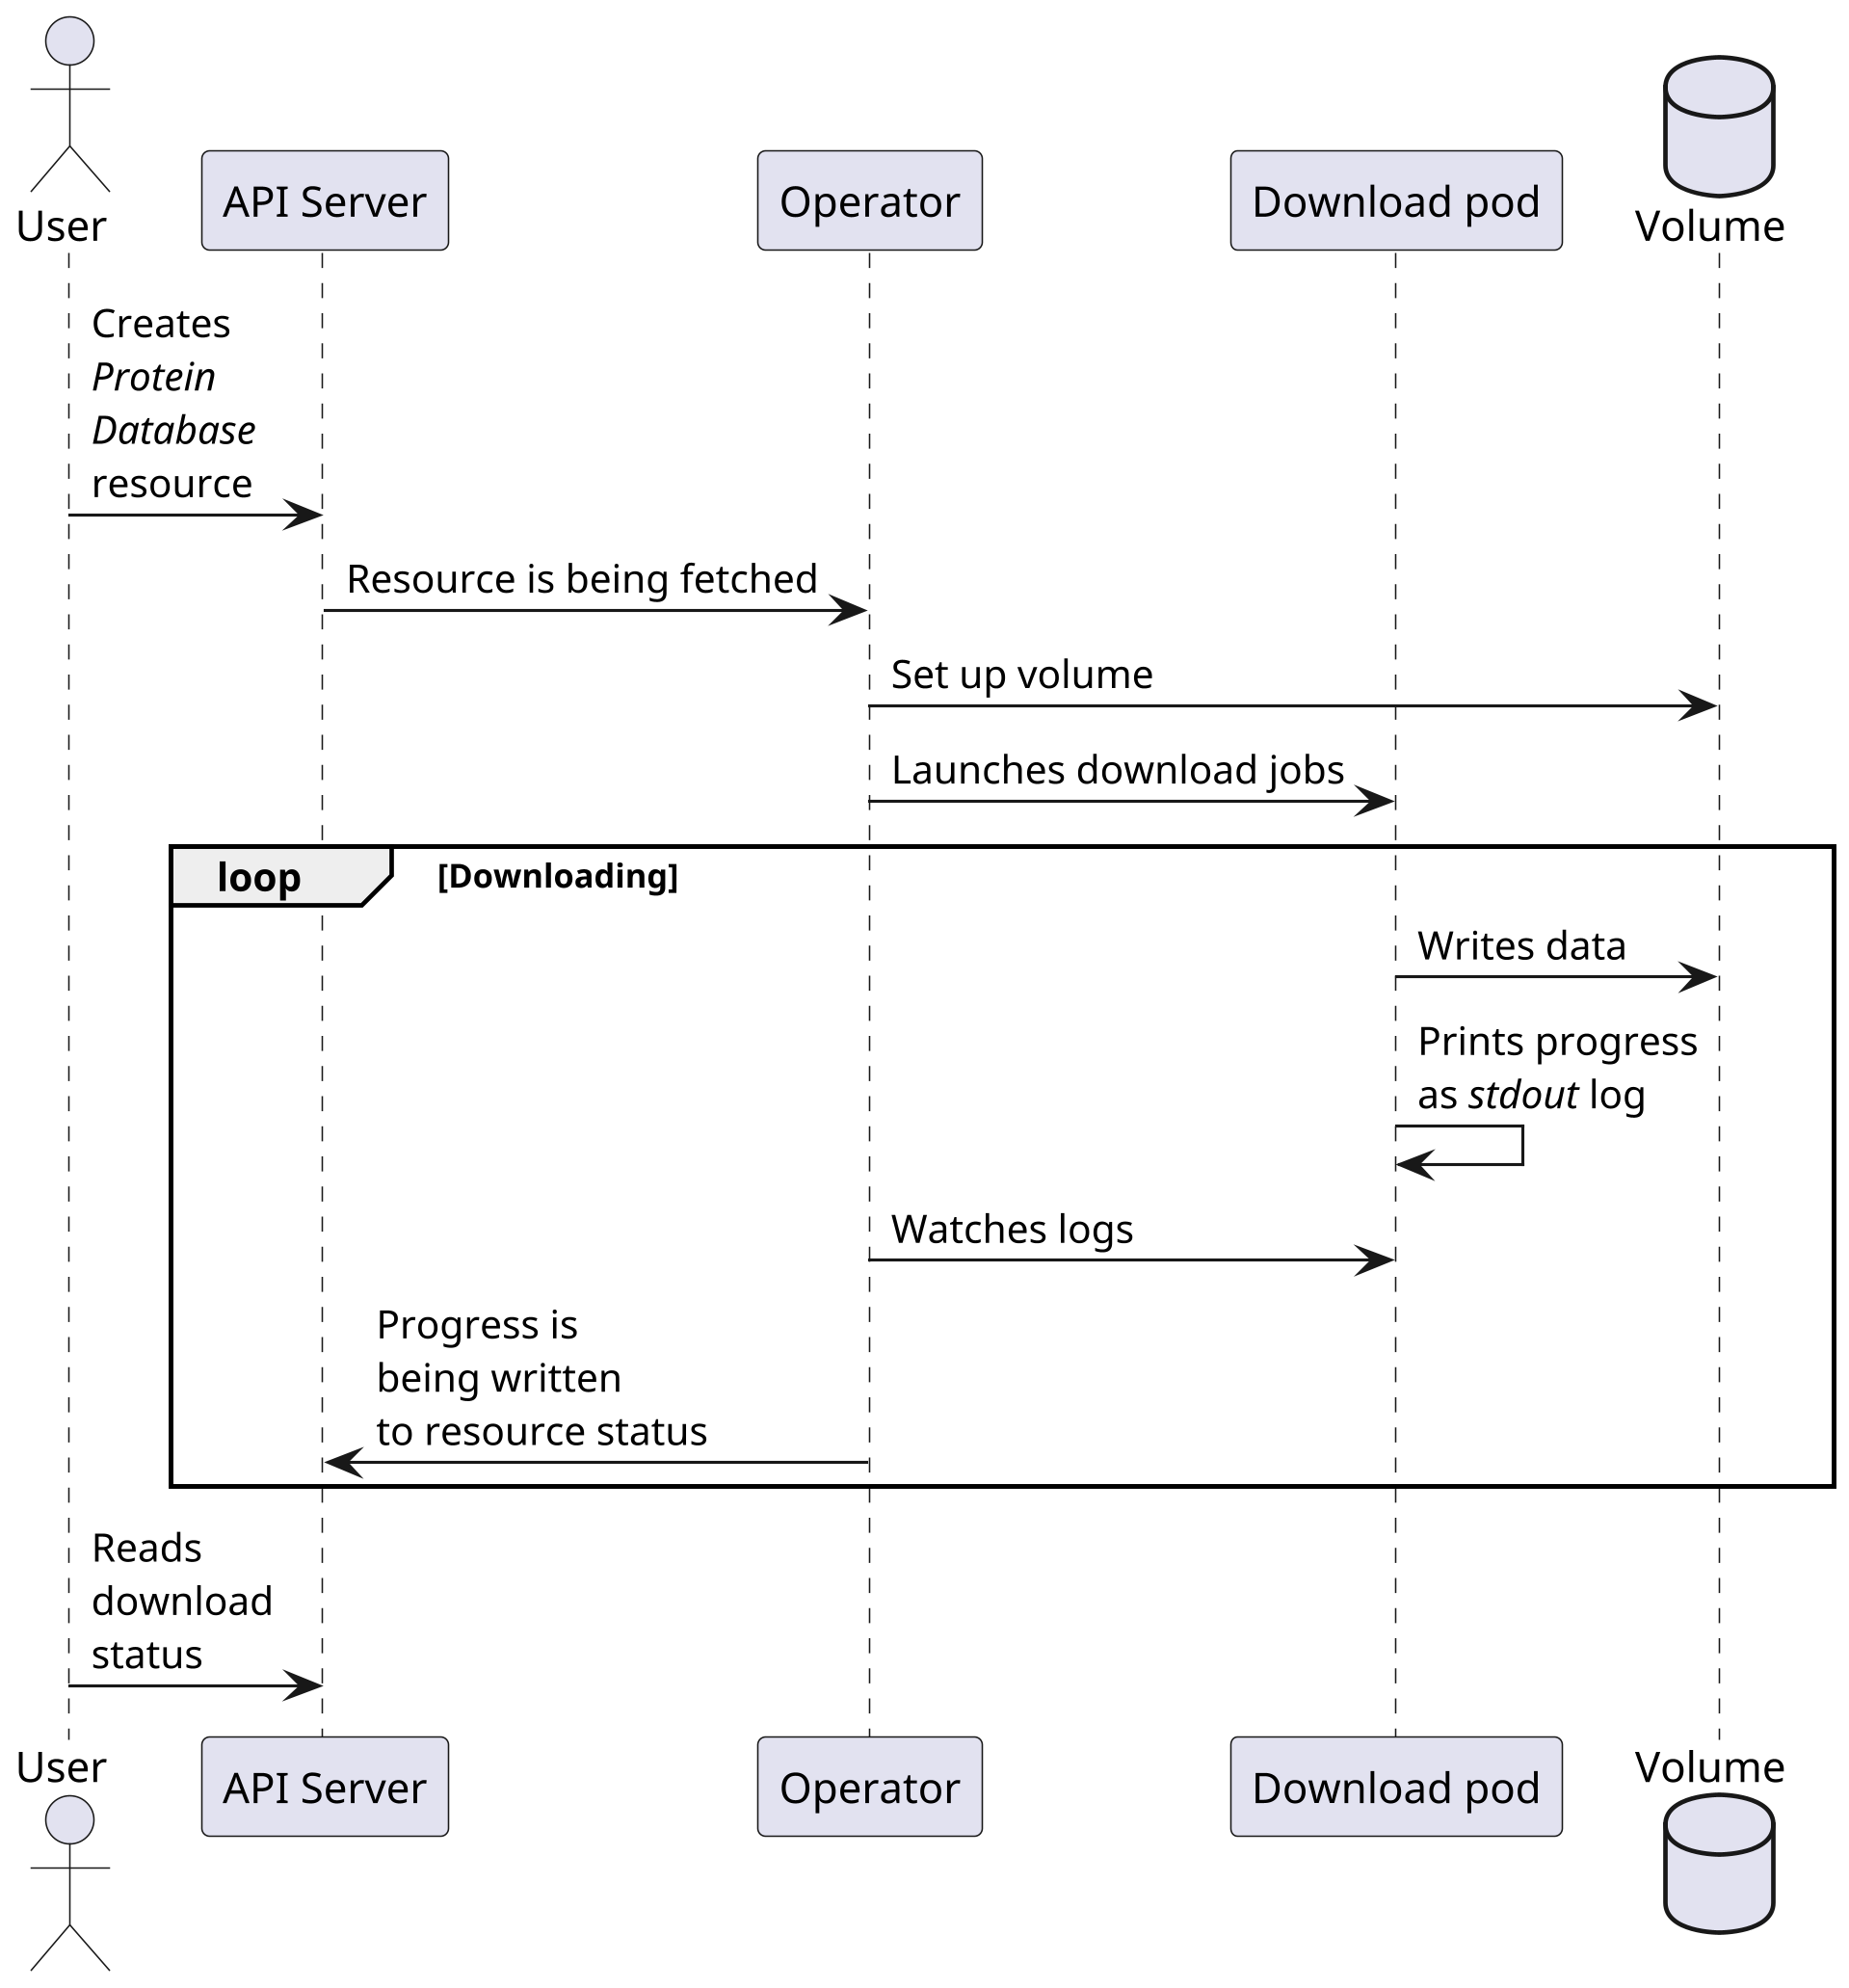 @startuml

skinparam dpi 300
actor User as user
participant "API Server" as api
participant Operator as operator
participant "Download pod" as pod
database "Volume" as volume

user -> api : Creates\n//Protein//\n//Database//\nresource
api -> operator : Resource is being fetched
operator -> volume : Set up volume
operator -> pod : Launches download jobs
loop Downloading
pod -> volume : Writes data
pod -> pod : Prints progress\nas //stdout// log
operator -> pod : Watches logs
operator -> api : Progress is\nbeing written\nto resource status
end
user -> api : Reads\ndownload\nstatus

@enduml